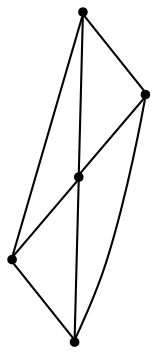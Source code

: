 graph {
  node [shape=point,comment="{\"directed\":false,\"doi\":\"10.1007/11618058_32\",\"figure\":\"1 (2)\"}"]

  v0 [pos="514.8347807655039,1290.187522040473"]
  v1 [pos="514.8347807655039,1476.2235260009763"]
  v2 [pos="639.1629542151163,1476.2235260009763"]
  v3 [pos="514.8347807655039,1663.6595662434895"]
  v4 [pos="389.00880571705426,1476.2235260009763"]

  v4 -- v3 [id="-2",pos="389.00880571705426,1476.2235260009763 514.8347807655039,1663.6595662434895 514.8347807655039,1663.6595662434895 514.8347807655039,1663.6595662434895"]
  v4 -- v0 [id="-3",pos="389.00880571705426,1476.2235260009763 514.8347807655039,1290.187522040473 514.8347807655039,1290.187522040473 514.8347807655039,1290.187522040473"]
  v4 -- v1 [id="-4",pos="389.00880571705426,1476.2235260009763 514.8347807655039,1476.2235260009763 514.8347807655039,1476.2235260009763 514.8347807655039,1476.2235260009763"]
  v1 -- v0 [id="-5",pos="514.8347807655039,1476.2235260009763 514.8347807655039,1290.187522040473 514.8347807655039,1290.187522040473 514.8347807655039,1290.187522040473"]
  v3 -- v1 [id="-6",pos="514.8347807655039,1663.6595662434895 514.8347807655039,1476.2235260009763 514.8347807655039,1476.2235260009763 514.8347807655039,1476.2235260009763"]
  v3 -- v2 [id="-7",pos="514.8347807655039,1663.6595662434895 639.1629542151163,1476.2235260009763 639.1629542151163,1476.2235260009763 639.1629542151163,1476.2235260009763"]
  v0 -- v2 [id="-8",pos="514.8347807655039,1290.187522040473 639.1629542151163,1476.2235260009763 639.1629542151163,1476.2235260009763 639.1629542151163,1476.2235260009763"]
  v1 -- v2 [id="-10",pos="514.8347807655039,1476.2235260009763 639.1629542151163,1476.2235260009763 639.1629542151163,1476.2235260009763 639.1629542151163,1476.2235260009763"]
}